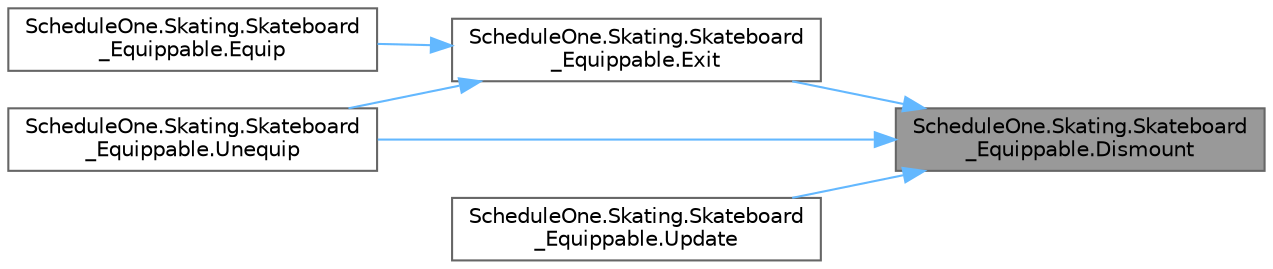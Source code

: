 digraph "ScheduleOne.Skating.Skateboard_Equippable.Dismount"
{
 // LATEX_PDF_SIZE
  bgcolor="transparent";
  edge [fontname=Helvetica,fontsize=10,labelfontname=Helvetica,labelfontsize=10];
  node [fontname=Helvetica,fontsize=10,shape=box,height=0.2,width=0.4];
  rankdir="RL";
  Node1 [id="Node000001",label="ScheduleOne.Skating.Skateboard\l_Equippable.Dismount",height=0.2,width=0.4,color="gray40", fillcolor="grey60", style="filled", fontcolor="black",tooltip=" "];
  Node1 -> Node2 [id="edge1_Node000001_Node000002",dir="back",color="steelblue1",style="solid",tooltip=" "];
  Node2 [id="Node000002",label="ScheduleOne.Skating.Skateboard\l_Equippable.Exit",height=0.2,width=0.4,color="grey40", fillcolor="white", style="filled",URL="$class_schedule_one_1_1_skating_1_1_skateboard___equippable.html#a6d366df590f78bc8ef86ba8cfb3006d1",tooltip=" "];
  Node2 -> Node3 [id="edge2_Node000002_Node000003",dir="back",color="steelblue1",style="solid",tooltip=" "];
  Node3 [id="Node000003",label="ScheduleOne.Skating.Skateboard\l_Equippable.Equip",height=0.2,width=0.4,color="grey40", fillcolor="white", style="filled",URL="$class_schedule_one_1_1_skating_1_1_skateboard___equippable.html#a97d76708e541dbbfd2eb077f6f1cb167",tooltip=" "];
  Node2 -> Node4 [id="edge3_Node000002_Node000004",dir="back",color="steelblue1",style="solid",tooltip=" "];
  Node4 [id="Node000004",label="ScheduleOne.Skating.Skateboard\l_Equippable.Unequip",height=0.2,width=0.4,color="grey40", fillcolor="white", style="filled",URL="$class_schedule_one_1_1_skating_1_1_skateboard___equippable.html#a52eb85301049072dd8f26bffb53644cd",tooltip=" "];
  Node1 -> Node4 [id="edge4_Node000001_Node000004",dir="back",color="steelblue1",style="solid",tooltip=" "];
  Node1 -> Node5 [id="edge5_Node000001_Node000005",dir="back",color="steelblue1",style="solid",tooltip=" "];
  Node5 [id="Node000005",label="ScheduleOne.Skating.Skateboard\l_Equippable.Update",height=0.2,width=0.4,color="grey40", fillcolor="white", style="filled",URL="$class_schedule_one_1_1_skating_1_1_skateboard___equippable.html#a8482fe8d94a7085116926f7666958d76",tooltip=" "];
}
